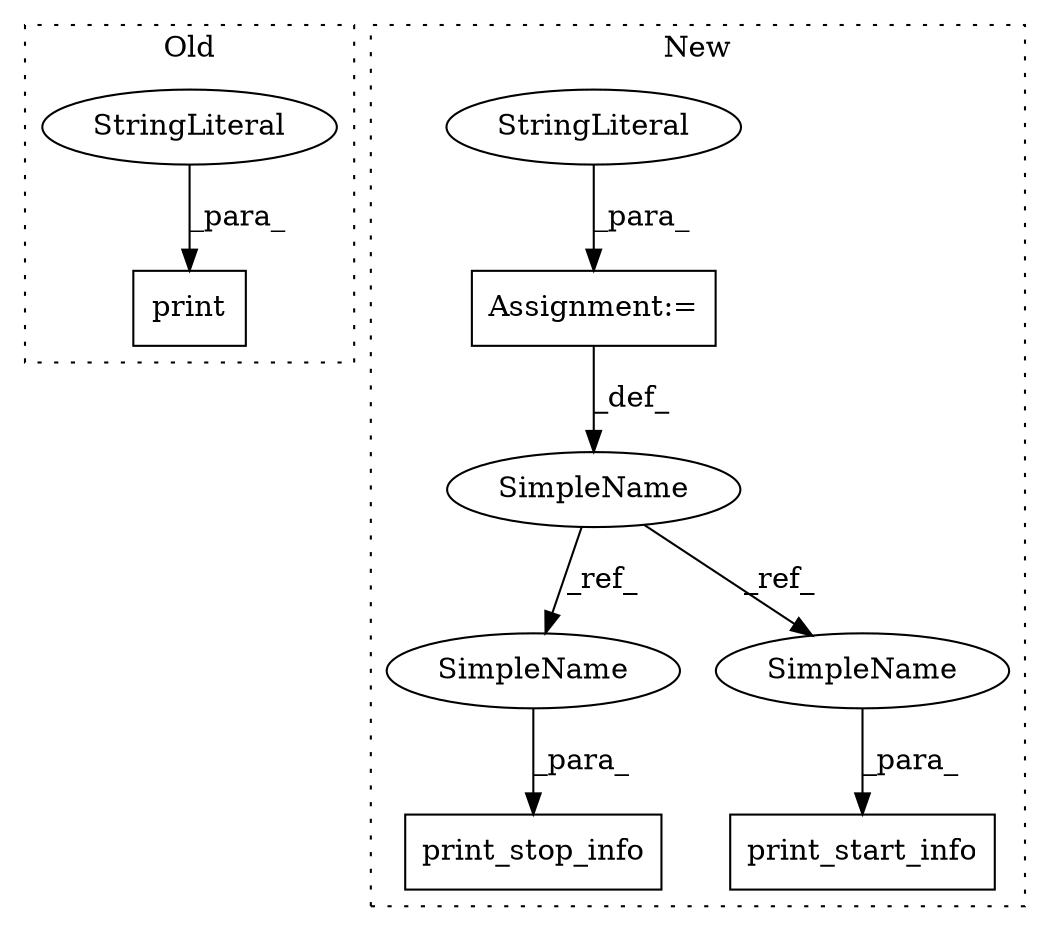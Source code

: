 digraph G {
subgraph cluster0 {
1 [label="print" a="32" s="15023,15035" l="6,1" shape="box"];
6 [label="StringLiteral" a="45" s="15029" l="6" shape="ellipse"];
label = "Old";
style="dotted";
}
subgraph cluster1 {
2 [label="print_stop_info" a="32" s="21378,21399" l="16,1" shape="box"];
3 [label="SimpleName" a="42" s="20340" l="5" shape="ellipse"];
4 [label="print_start_info" a="32" s="20369,20391" l="17,1" shape="box"];
5 [label="Assignment:=" a="7" s="20345" l="1" shape="box"];
7 [label="StringLiteral" a="45" s="20346" l="17" shape="ellipse"];
8 [label="SimpleName" a="42" s="21394" l="5" shape="ellipse"];
9 [label="SimpleName" a="42" s="20386" l="5" shape="ellipse"];
label = "New";
style="dotted";
}
3 -> 8 [label="_ref_"];
3 -> 9 [label="_ref_"];
5 -> 3 [label="_def_"];
6 -> 1 [label="_para_"];
7 -> 5 [label="_para_"];
8 -> 2 [label="_para_"];
9 -> 4 [label="_para_"];
}